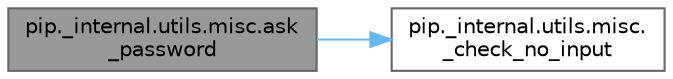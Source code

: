digraph "pip._internal.utils.misc.ask_password"
{
 // LATEX_PDF_SIZE
  bgcolor="transparent";
  edge [fontname=Helvetica,fontsize=10,labelfontname=Helvetica,labelfontsize=10];
  node [fontname=Helvetica,fontsize=10,shape=box,height=0.2,width=0.4];
  rankdir="LR";
  Node1 [id="Node000001",label="pip._internal.utils.misc.ask\l_password",height=0.2,width=0.4,color="gray40", fillcolor="grey60", style="filled", fontcolor="black",tooltip=" "];
  Node1 -> Node2 [id="edge1_Node000001_Node000002",color="steelblue1",style="solid",tooltip=" "];
  Node2 [id="Node000002",label="pip._internal.utils.misc.\l_check_no_input",height=0.2,width=0.4,color="grey40", fillcolor="white", style="filled",URL="$namespacepip_1_1__internal_1_1utils_1_1misc.html#a68631591e397cae7ac21ff6bc7f978c9",tooltip=" "];
}
